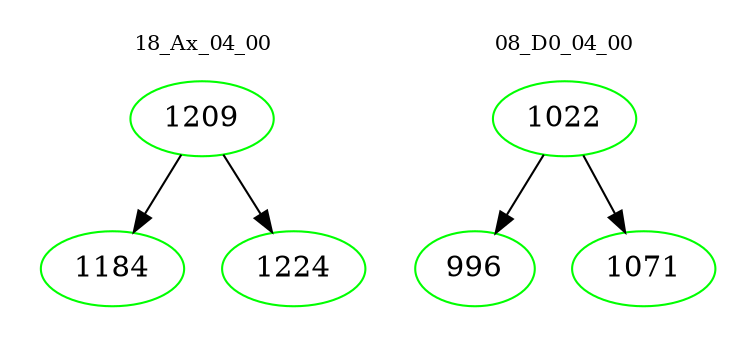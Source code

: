 digraph{
subgraph cluster_0 {
color = white
label = "18_Ax_04_00";
fontsize=10;
T0_1209 [label="1209", color="green"]
T0_1209 -> T0_1184 [color="black"]
T0_1184 [label="1184", color="green"]
T0_1209 -> T0_1224 [color="black"]
T0_1224 [label="1224", color="green"]
}
subgraph cluster_1 {
color = white
label = "08_D0_04_00";
fontsize=10;
T1_1022 [label="1022", color="green"]
T1_1022 -> T1_996 [color="black"]
T1_996 [label="996", color="green"]
T1_1022 -> T1_1071 [color="black"]
T1_1071 [label="1071", color="green"]
}
}
